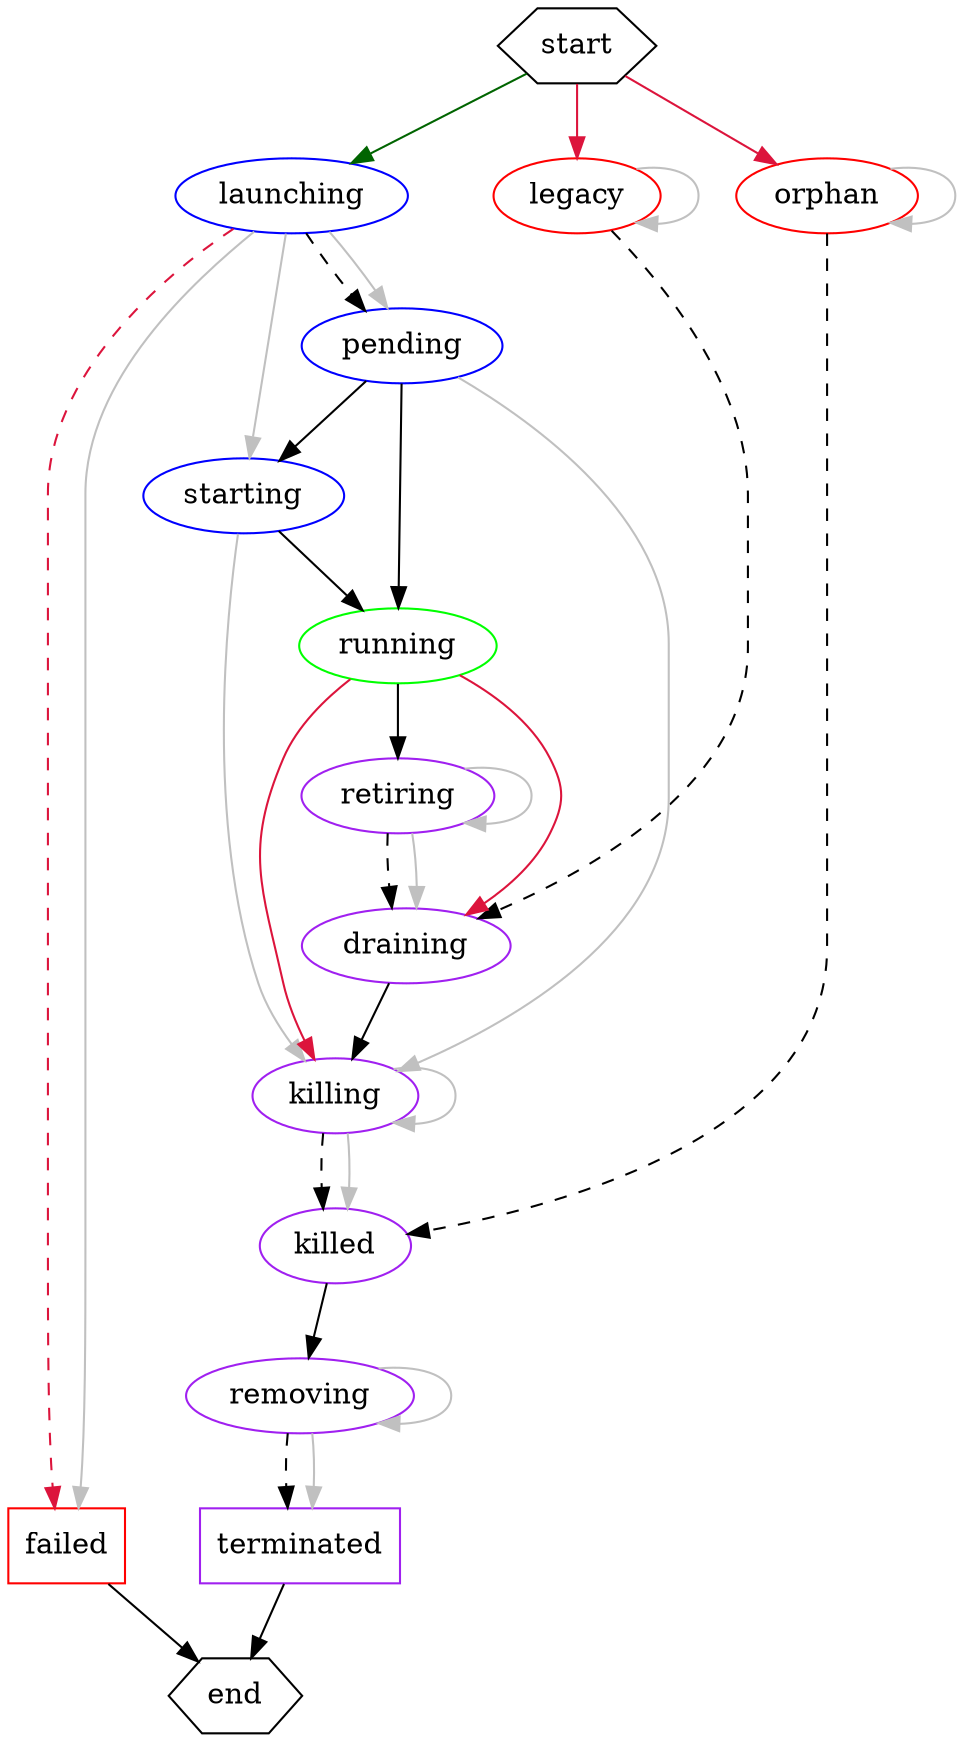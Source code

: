 // GoCD elastic agent state model.
//
// Each of the state changes here is driven by some event.
// There are three possible sources of events in the system:
// - create-agent plugin API
// - server-ping plugin API
// - future callback in response to another event
//
// The create-agent call is only involved in one state transition; to
// distinguish between the other two cases, a _solid line_ indicates a
// transition in response to the server-ping info, while a _dashed line_ is
// an async transition after a future. Happy-path transitions are black,
// while errors are crimson.
//
// Keep in mind that the server-ping events might observe an agent in _any_
// state, so should have sensible behaviors for all of them.
//
// For nodes, the start/end hexagons represent the initial non-existence
// state and the final removal of the agent's state, respectively. Terminal
// states are boxes.

digraph agent_states {
  node [shape=ellipse];

  // Special
  start [shape=hexagon,tooltip="Initial non-existence of the agent state."];
  end [shape=hexagon,tooltip="Final removal of the agent state from the scheduler."];

  // Initial States
  {
    rank = same;
    launching [color=blue,tooltip="Agent job is being created in Aurora."];
    legacy [color=red,tooltip="Agent is registered in GoCD but has no scheduler state."];
    orphan [color=red,tooltip="Agent job is active in Aurora but has no scheduler state."];
  }

  // Launch states
  node [color=blue];
  pending [tooltip="Job created in Aurora, waiting for agent to start."];
  starting [tooltip="Job is active in Aurora, waiting for agent registration with GoCD."];

  // Main state
  node [color=green];
  running [tooltip="Primary healthy state"];

  // Shutdown states
  node [color=purple];
  retiring [tooltip="Agent has been idle for a while and should be retired from service."];
  draining [tooltip="Agent is disabled in GoCD and awaiting quiescence."];
  killing [tooltip="The agent job is being killed in Aurora if it is active."];
  killed [tooltip="The agent job has been killed. Wait for confirmation from Aurora."];
  removing [tooltip="The agent is being unregistered from the GoCD server."];

  // Terminal States
  {
    rank = same;
    terminated [color=purple,shape=box,tooltip="Agent is fully retired. State is kept briefly for historical purposes."];
    failed [color=red,shape=box,tooltip="Agent job failed to launch."];
  }

  // Launch transitions
  start -> launching [color=darkgreen,tooltip="Scheduler decides to launch a new agent in response to a create-agent API call. Start a future to create the job in Aurora."];
  launching -> pending [style=dashed,tooltip="Job created successfully in Aurora."];
  pending -> starting [tooltip="Saw active job in Aurora."];
  pending -> running [tooltip="Saw agent registered in GoCD server."];
  starting -> running [tooltip="Saw agent registered in GoCD server."];

  // Retirement transitions
  running -> retiring [tooltip="Idle agent scheduled for retirement. Start a future to disable the agent in GoCD."];
  retiring -> draining [style=dashed,tooltip="Agent disabled successfully in GoCD."];
  draining -> killing [tooltip="GoCD reports the disabled agent is idle. Start a future to kill the agent job in Aurora."];
  killing -> killed [style=dashed,tooltip="Aurora job killed successfully."];
  killed -> removing [tooltip="Aurora job reports it is no longer active. Start a future to remove the agent from GoCD."];
  removing -> terminated [style=dashed,tooltip="Agent removed from GoCD successfully."];
  terminated -> end [tooltip="Remove the agent from the scheduler state after a short TTL."];

  // Abnormal transitions
  start -> legacy [color=crimson,tooltip="Saw agent registered in GoCD but no corresponding state. Start a future to disable the agent in GoCD."];
  legacy -> draining [style=dashed,tooltip="Agent disabled successfully in GoCD."];
  start -> orphan [color=crimson,tooltip="Saw active Aurora job without state. Start a future to kill the agent."];
  orphan -> killed [style=dashed,tooltip="Aurora job killed successfully."];
  launching -> failed [color=crimson,style=dashed,tooltip="Launching the Aurora agent job failed."];
  failed -> end [tooltip="Remove the agent from the scheduler state after a short TTL."];
  running -> draining [color=crimson,tooltip="Agent externally disabled in GoCD."];
  running -> killing [color=crimson,tooltip="Agent missing or lost-contact in GoCD."];

  // Timeout transitions
  edge [color=grey];
  orphan -> orphan [tooltip="Failed to kill agent; retry kill future after some timeout."];
  legacy -> legacy [tooltip="Failed to disable agent; retry disable future after some timeout."];
  pending -> killing [tooltip="Agent became stale while waiting to launch."];
  starting -> killing [tooltip="Agent became stale while waiting to launch."];
  launching -> failed [tooltip="Agent timed out while awaiting launch."];
  launching -> pending [tooltip="Saw pending job in Aurora."];
  launching -> starting [tooltip="Saw active job in Aurora."];
  retiring -> retiring [tooltip="Retry disable future after some timeout."];
  retiring -> draining [tooltip="Saw agent disabled in GoCD."];
  killing -> killing [tooltip="Retry killing the job after some timeout."];
  killing -> killed [tooltip="Saw inactive job in Aurora."];
  removing -> removing [tooltip="Retry agent removal after some timeout."];
  removing -> terminated [tooltip="Saw unregistered agent in GoCD."];

}
